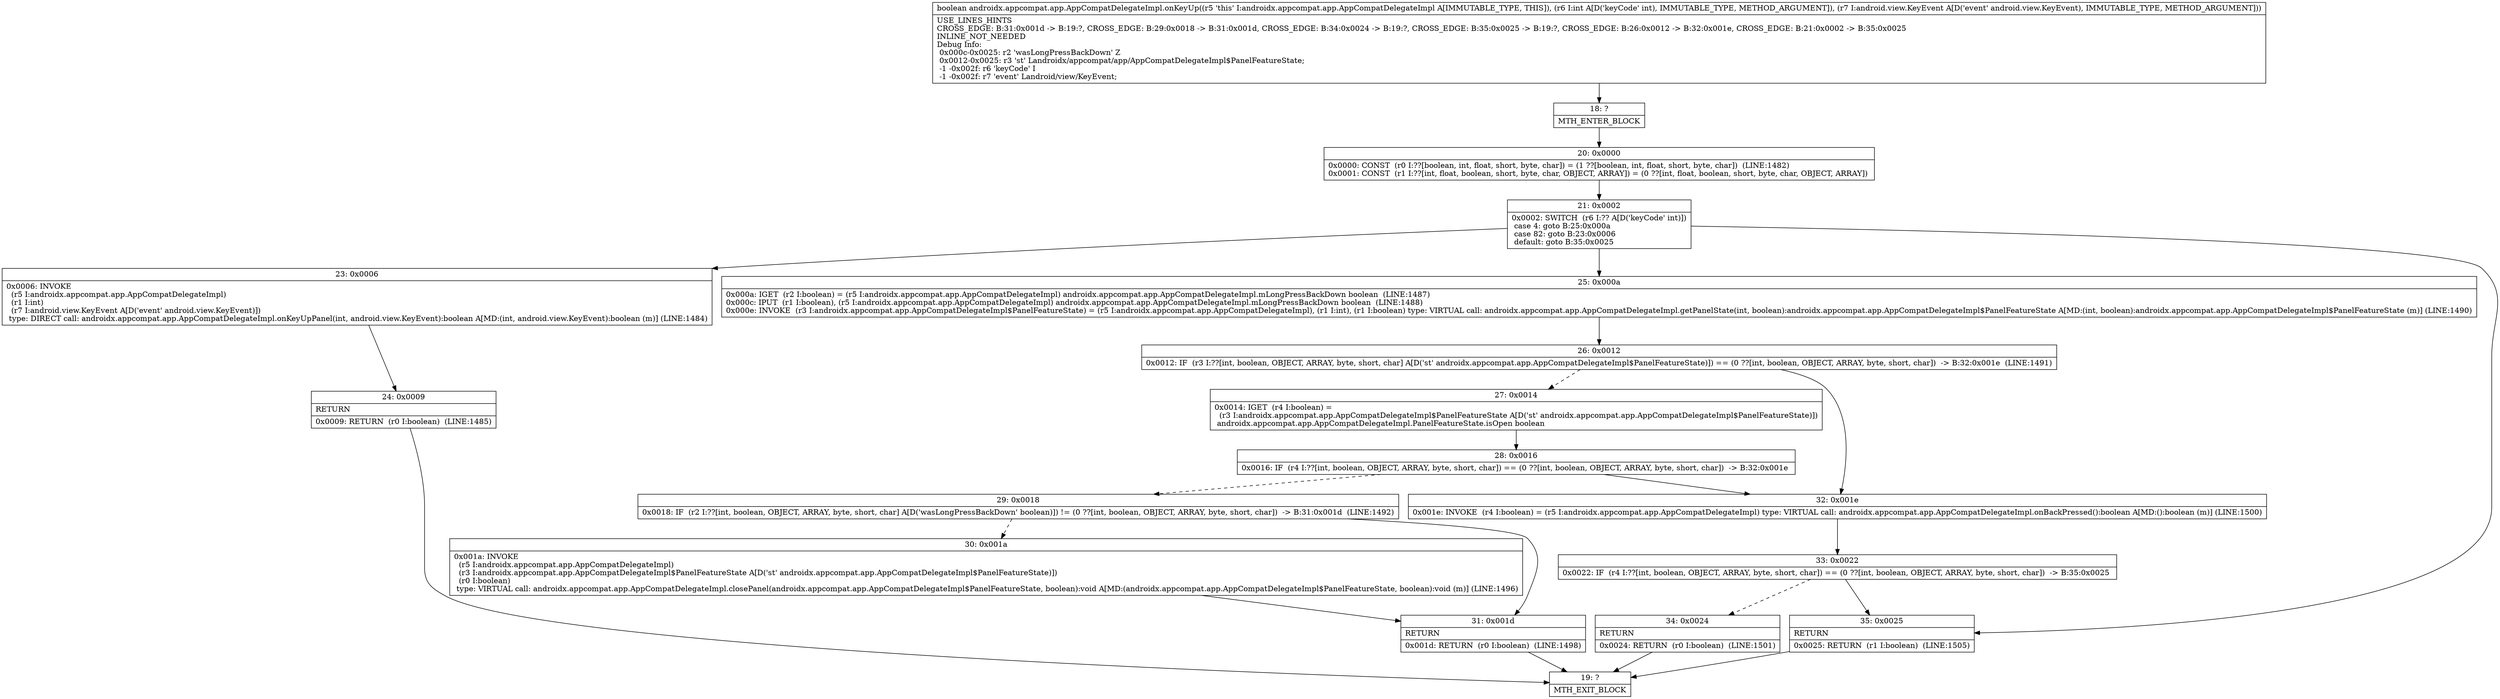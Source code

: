 digraph "CFG forandroidx.appcompat.app.AppCompatDelegateImpl.onKeyUp(ILandroid\/view\/KeyEvent;)Z" {
Node_18 [shape=record,label="{18\:\ ?|MTH_ENTER_BLOCK\l}"];
Node_20 [shape=record,label="{20\:\ 0x0000|0x0000: CONST  (r0 I:??[boolean, int, float, short, byte, char]) = (1 ??[boolean, int, float, short, byte, char])  (LINE:1482)\l0x0001: CONST  (r1 I:??[int, float, boolean, short, byte, char, OBJECT, ARRAY]) = (0 ??[int, float, boolean, short, byte, char, OBJECT, ARRAY]) \l}"];
Node_21 [shape=record,label="{21\:\ 0x0002|0x0002: SWITCH  (r6 I:?? A[D('keyCode' int)])\l case 4: goto B:25:0x000a\l case 82: goto B:23:0x0006\l default: goto B:35:0x0025 \l}"];
Node_23 [shape=record,label="{23\:\ 0x0006|0x0006: INVOKE  \l  (r5 I:androidx.appcompat.app.AppCompatDelegateImpl)\l  (r1 I:int)\l  (r7 I:android.view.KeyEvent A[D('event' android.view.KeyEvent)])\l type: DIRECT call: androidx.appcompat.app.AppCompatDelegateImpl.onKeyUpPanel(int, android.view.KeyEvent):boolean A[MD:(int, android.view.KeyEvent):boolean (m)] (LINE:1484)\l}"];
Node_24 [shape=record,label="{24\:\ 0x0009|RETURN\l|0x0009: RETURN  (r0 I:boolean)  (LINE:1485)\l}"];
Node_19 [shape=record,label="{19\:\ ?|MTH_EXIT_BLOCK\l}"];
Node_25 [shape=record,label="{25\:\ 0x000a|0x000a: IGET  (r2 I:boolean) = (r5 I:androidx.appcompat.app.AppCompatDelegateImpl) androidx.appcompat.app.AppCompatDelegateImpl.mLongPressBackDown boolean  (LINE:1487)\l0x000c: IPUT  (r1 I:boolean), (r5 I:androidx.appcompat.app.AppCompatDelegateImpl) androidx.appcompat.app.AppCompatDelegateImpl.mLongPressBackDown boolean  (LINE:1488)\l0x000e: INVOKE  (r3 I:androidx.appcompat.app.AppCompatDelegateImpl$PanelFeatureState) = (r5 I:androidx.appcompat.app.AppCompatDelegateImpl), (r1 I:int), (r1 I:boolean) type: VIRTUAL call: androidx.appcompat.app.AppCompatDelegateImpl.getPanelState(int, boolean):androidx.appcompat.app.AppCompatDelegateImpl$PanelFeatureState A[MD:(int, boolean):androidx.appcompat.app.AppCompatDelegateImpl$PanelFeatureState (m)] (LINE:1490)\l}"];
Node_26 [shape=record,label="{26\:\ 0x0012|0x0012: IF  (r3 I:??[int, boolean, OBJECT, ARRAY, byte, short, char] A[D('st' androidx.appcompat.app.AppCompatDelegateImpl$PanelFeatureState)]) == (0 ??[int, boolean, OBJECT, ARRAY, byte, short, char])  \-\> B:32:0x001e  (LINE:1491)\l}"];
Node_27 [shape=record,label="{27\:\ 0x0014|0x0014: IGET  (r4 I:boolean) = \l  (r3 I:androidx.appcompat.app.AppCompatDelegateImpl$PanelFeatureState A[D('st' androidx.appcompat.app.AppCompatDelegateImpl$PanelFeatureState)])\l androidx.appcompat.app.AppCompatDelegateImpl.PanelFeatureState.isOpen boolean \l}"];
Node_28 [shape=record,label="{28\:\ 0x0016|0x0016: IF  (r4 I:??[int, boolean, OBJECT, ARRAY, byte, short, char]) == (0 ??[int, boolean, OBJECT, ARRAY, byte, short, char])  \-\> B:32:0x001e \l}"];
Node_29 [shape=record,label="{29\:\ 0x0018|0x0018: IF  (r2 I:??[int, boolean, OBJECT, ARRAY, byte, short, char] A[D('wasLongPressBackDown' boolean)]) != (0 ??[int, boolean, OBJECT, ARRAY, byte, short, char])  \-\> B:31:0x001d  (LINE:1492)\l}"];
Node_30 [shape=record,label="{30\:\ 0x001a|0x001a: INVOKE  \l  (r5 I:androidx.appcompat.app.AppCompatDelegateImpl)\l  (r3 I:androidx.appcompat.app.AppCompatDelegateImpl$PanelFeatureState A[D('st' androidx.appcompat.app.AppCompatDelegateImpl$PanelFeatureState)])\l  (r0 I:boolean)\l type: VIRTUAL call: androidx.appcompat.app.AppCompatDelegateImpl.closePanel(androidx.appcompat.app.AppCompatDelegateImpl$PanelFeatureState, boolean):void A[MD:(androidx.appcompat.app.AppCompatDelegateImpl$PanelFeatureState, boolean):void (m)] (LINE:1496)\l}"];
Node_31 [shape=record,label="{31\:\ 0x001d|RETURN\l|0x001d: RETURN  (r0 I:boolean)  (LINE:1498)\l}"];
Node_32 [shape=record,label="{32\:\ 0x001e|0x001e: INVOKE  (r4 I:boolean) = (r5 I:androidx.appcompat.app.AppCompatDelegateImpl) type: VIRTUAL call: androidx.appcompat.app.AppCompatDelegateImpl.onBackPressed():boolean A[MD:():boolean (m)] (LINE:1500)\l}"];
Node_33 [shape=record,label="{33\:\ 0x0022|0x0022: IF  (r4 I:??[int, boolean, OBJECT, ARRAY, byte, short, char]) == (0 ??[int, boolean, OBJECT, ARRAY, byte, short, char])  \-\> B:35:0x0025 \l}"];
Node_34 [shape=record,label="{34\:\ 0x0024|RETURN\l|0x0024: RETURN  (r0 I:boolean)  (LINE:1501)\l}"];
Node_35 [shape=record,label="{35\:\ 0x0025|RETURN\l|0x0025: RETURN  (r1 I:boolean)  (LINE:1505)\l}"];
MethodNode[shape=record,label="{boolean androidx.appcompat.app.AppCompatDelegateImpl.onKeyUp((r5 'this' I:androidx.appcompat.app.AppCompatDelegateImpl A[IMMUTABLE_TYPE, THIS]), (r6 I:int A[D('keyCode' int), IMMUTABLE_TYPE, METHOD_ARGUMENT]), (r7 I:android.view.KeyEvent A[D('event' android.view.KeyEvent), IMMUTABLE_TYPE, METHOD_ARGUMENT]))  | USE_LINES_HINTS\lCROSS_EDGE: B:31:0x001d \-\> B:19:?, CROSS_EDGE: B:29:0x0018 \-\> B:31:0x001d, CROSS_EDGE: B:34:0x0024 \-\> B:19:?, CROSS_EDGE: B:35:0x0025 \-\> B:19:?, CROSS_EDGE: B:26:0x0012 \-\> B:32:0x001e, CROSS_EDGE: B:21:0x0002 \-\> B:35:0x0025\lINLINE_NOT_NEEDED\lDebug Info:\l  0x000c\-0x0025: r2 'wasLongPressBackDown' Z\l  0x0012\-0x0025: r3 'st' Landroidx\/appcompat\/app\/AppCompatDelegateImpl$PanelFeatureState;\l  \-1 \-0x002f: r6 'keyCode' I\l  \-1 \-0x002f: r7 'event' Landroid\/view\/KeyEvent;\l}"];
MethodNode -> Node_18;Node_18 -> Node_20;
Node_20 -> Node_21;
Node_21 -> Node_23;
Node_21 -> Node_25;
Node_21 -> Node_35;
Node_23 -> Node_24;
Node_24 -> Node_19;
Node_25 -> Node_26;
Node_26 -> Node_27[style=dashed];
Node_26 -> Node_32;
Node_27 -> Node_28;
Node_28 -> Node_29[style=dashed];
Node_28 -> Node_32;
Node_29 -> Node_30[style=dashed];
Node_29 -> Node_31;
Node_30 -> Node_31;
Node_31 -> Node_19;
Node_32 -> Node_33;
Node_33 -> Node_34[style=dashed];
Node_33 -> Node_35;
Node_34 -> Node_19;
Node_35 -> Node_19;
}

